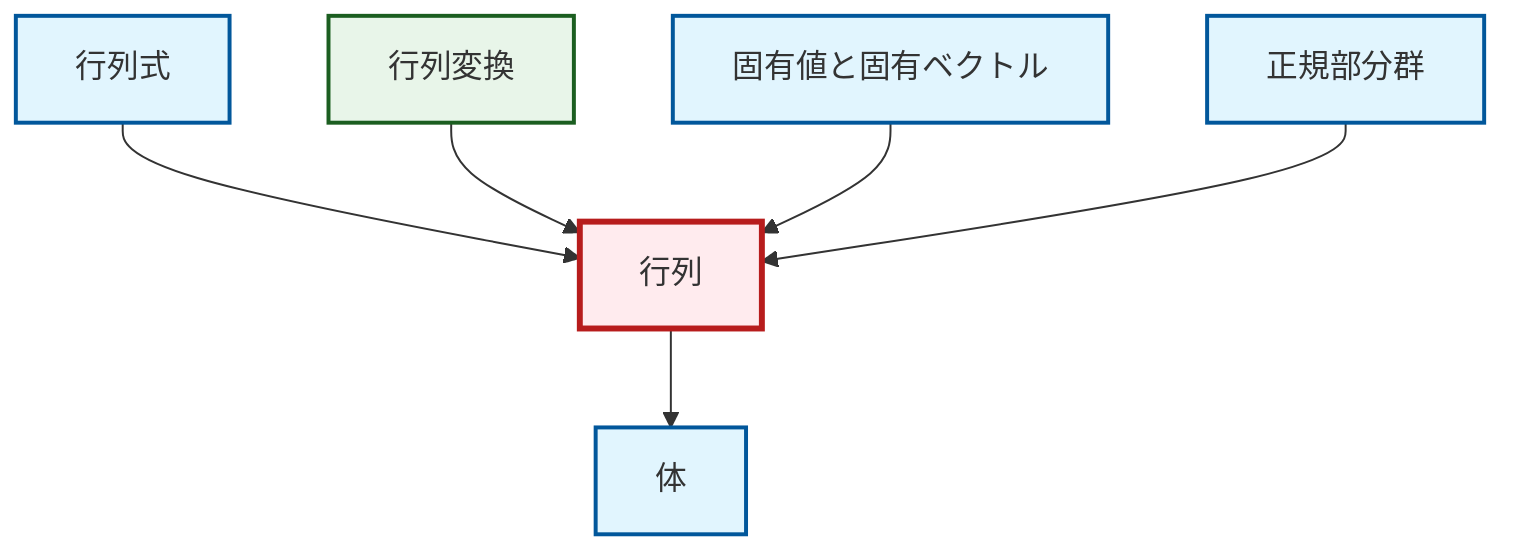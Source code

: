 graph TD
    classDef definition fill:#e1f5fe,stroke:#01579b,stroke-width:2px
    classDef theorem fill:#f3e5f5,stroke:#4a148c,stroke-width:2px
    classDef axiom fill:#fff3e0,stroke:#e65100,stroke-width:2px
    classDef example fill:#e8f5e9,stroke:#1b5e20,stroke-width:2px
    classDef current fill:#ffebee,stroke:#b71c1c,stroke-width:3px
    def-field["体"]:::definition
    def-matrix["行列"]:::definition
    def-eigenvalue-eigenvector["固有値と固有ベクトル"]:::definition
    def-normal-subgroup["正規部分群"]:::definition
    def-determinant["行列式"]:::definition
    ex-matrix-transformation["行列変換"]:::example
    def-determinant --> def-matrix
    ex-matrix-transformation --> def-matrix
    def-matrix --> def-field
    def-eigenvalue-eigenvector --> def-matrix
    def-normal-subgroup --> def-matrix
    class def-matrix current